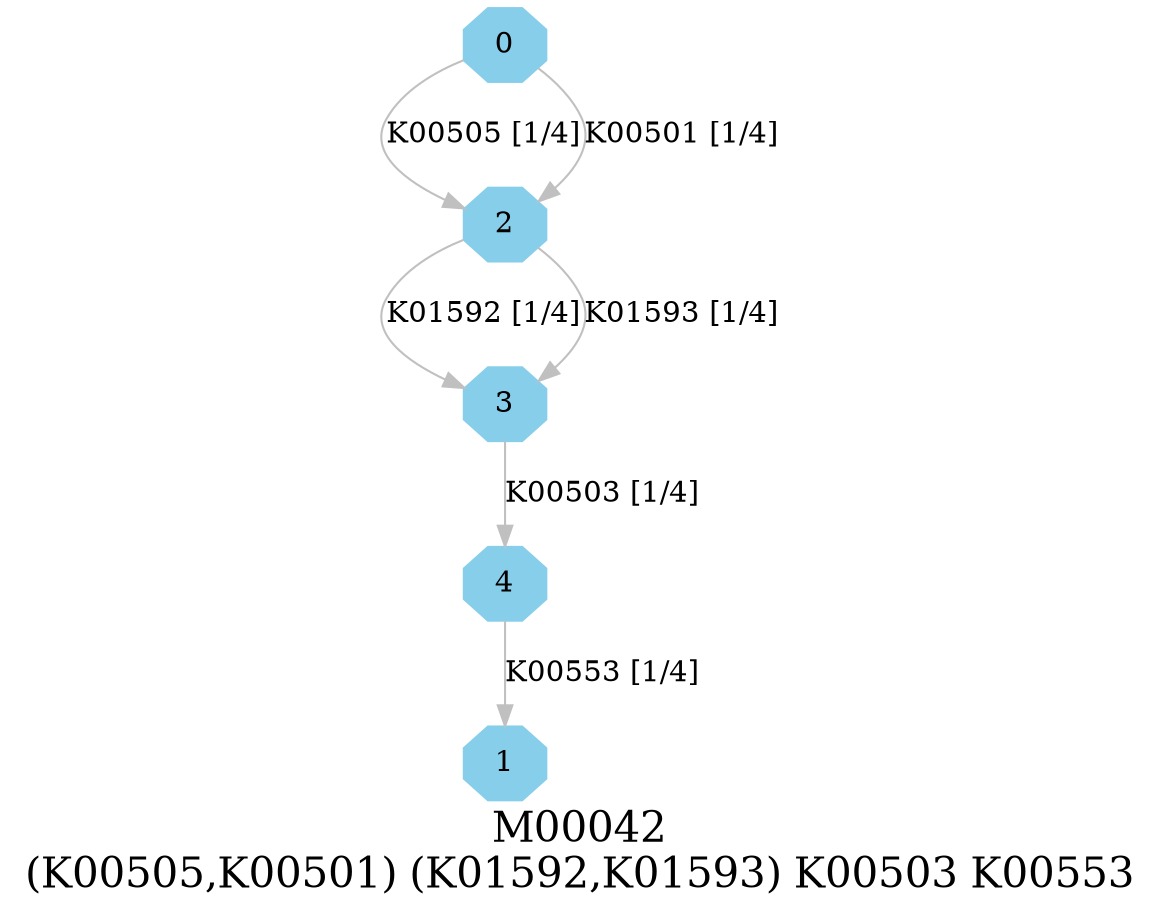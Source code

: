 digraph G {
graph [label="M00042
(K00505,K00501) (K01592,K01593) K00503 K00553",fontsize=20];
node [shape=box,style=filled];
edge [len=3,color=grey];
{node [width=.3,height=.3,shape=octagon,style=filled,color=skyblue] 0 1 2 3 4 }
0 -> 2 [label="K00505 [1/4]"];
0 -> 2 [label="K00501 [1/4]"];
2 -> 3 [label="K01592 [1/4]"];
2 -> 3 [label="K01593 [1/4]"];
3 -> 4 [label="K00503 [1/4]"];
4 -> 1 [label="K00553 [1/4]"];
}